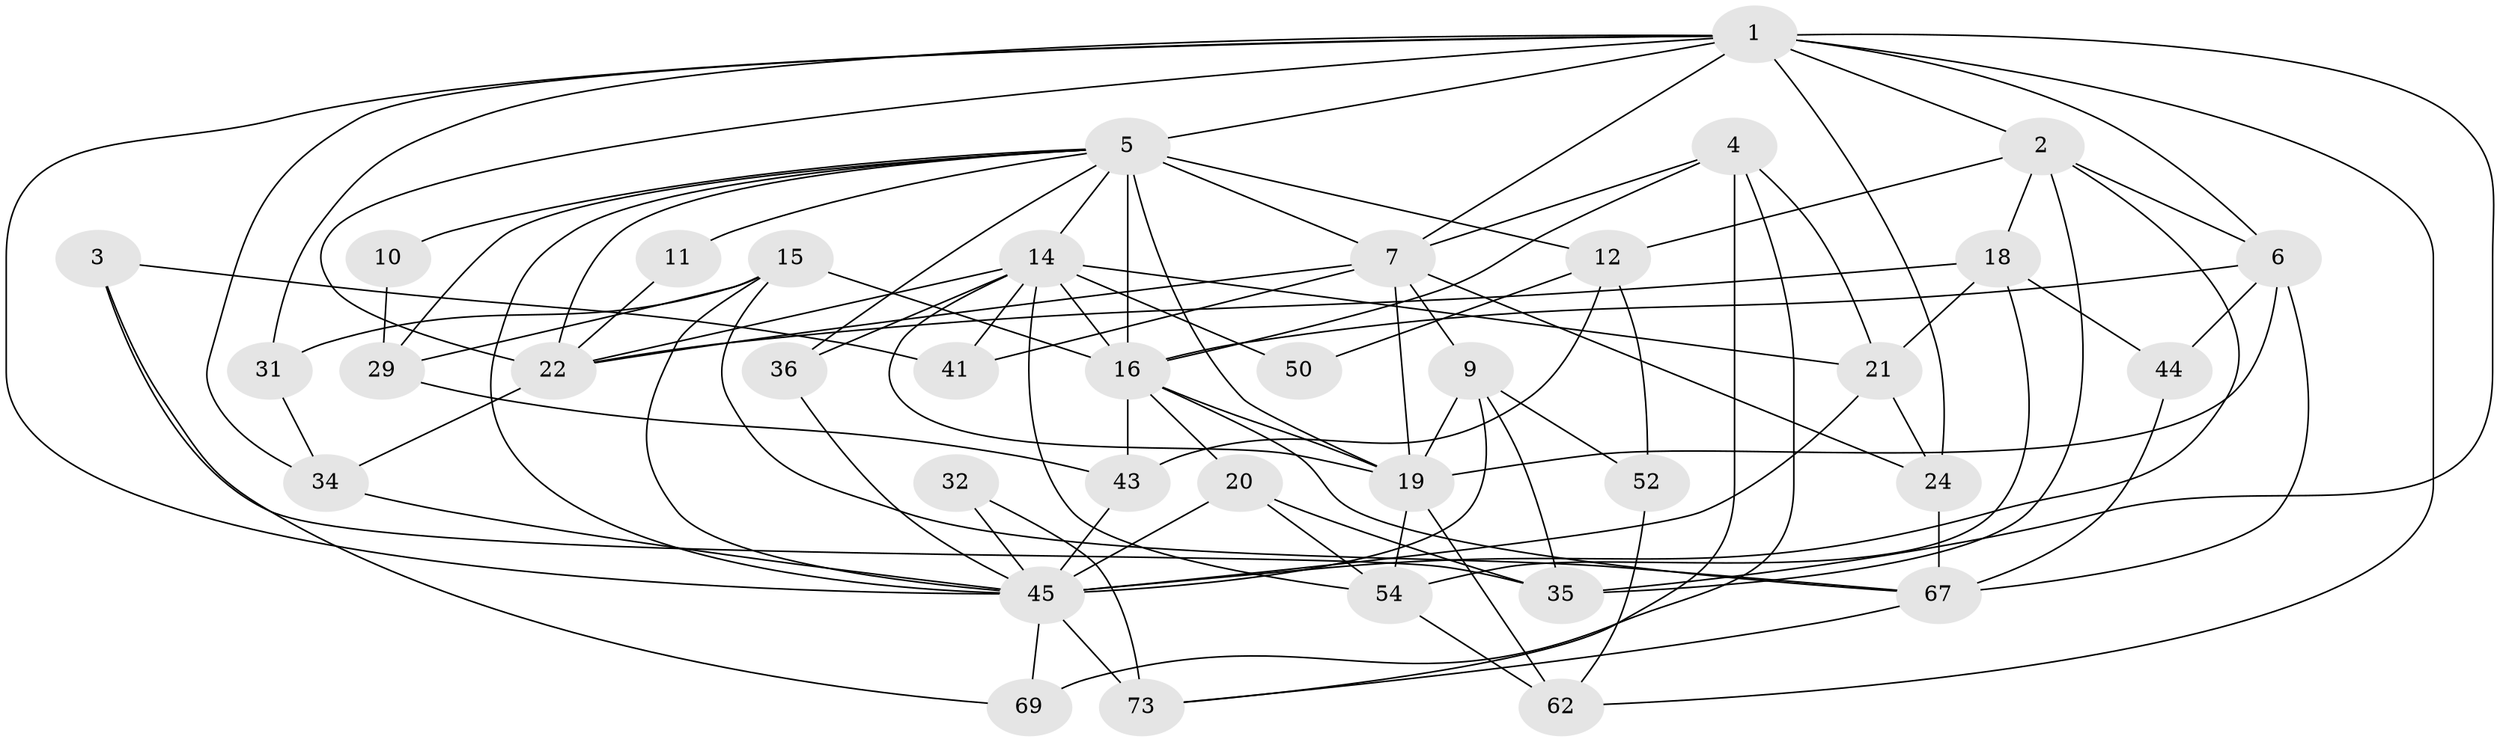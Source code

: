 // original degree distribution, {5: 0.14666666666666667, 3: 0.30666666666666664, 4: 0.28, 2: 0.10666666666666667, 7: 0.05333333333333334, 6: 0.10666666666666667}
// Generated by graph-tools (version 1.1) at 2025/14/03/09/25 04:14:58]
// undirected, 37 vertices, 96 edges
graph export_dot {
graph [start="1"]
  node [color=gray90,style=filled];
  1 [super="+8+17+63"];
  2 [super="+60+27"];
  3;
  4 [super="+38"];
  5 [super="+23+13"];
  6 [super="+46+74"];
  7 [super="+65"];
  9 [super="+30"];
  10;
  11;
  12 [super="+25+33"];
  14 [super="+48"];
  15 [super="+58"];
  16 [super="+64+56+28"];
  18 [super="+53"];
  19 [super="+39+49"];
  20;
  21 [super="+37+55"];
  22 [super="+40"];
  24;
  29;
  31;
  32;
  34;
  35 [super="+71"];
  36;
  41;
  43 [super="+57"];
  44;
  45 [super="+51+47"];
  50;
  52;
  54 [super="+61"];
  62;
  67;
  69;
  73;
  1 -- 5 [weight=2];
  1 -- 6 [weight=2];
  1 -- 34;
  1 -- 62;
  1 -- 31;
  1 -- 35;
  1 -- 22;
  1 -- 24;
  1 -- 7;
  1 -- 45;
  1 -- 2 [weight=2];
  2 -- 6;
  2 -- 35 [weight=2];
  2 -- 18;
  2 -- 12;
  2 -- 45;
  3 -- 69;
  3 -- 41;
  3 -- 35;
  4 -- 73;
  4 -- 7;
  4 -- 69;
  4 -- 21;
  4 -- 16;
  5 -- 22;
  5 -- 36;
  5 -- 7;
  5 -- 10;
  5 -- 11;
  5 -- 12 [weight=2];
  5 -- 19 [weight=2];
  5 -- 29;
  5 -- 45;
  5 -- 14;
  5 -- 16;
  6 -- 44;
  6 -- 67 [weight=2];
  6 -- 19;
  6 -- 16 [weight=2];
  7 -- 41;
  7 -- 22;
  7 -- 24;
  7 -- 9;
  7 -- 19;
  9 -- 52;
  9 -- 35;
  9 -- 45;
  9 -- 19;
  10 -- 29;
  11 -- 22;
  12 -- 50;
  12 -- 52;
  12 -- 43;
  14 -- 50;
  14 -- 22;
  14 -- 16;
  14 -- 19;
  14 -- 36;
  14 -- 21;
  14 -- 54 [weight=2];
  14 -- 41;
  15 -- 31;
  15 -- 67;
  15 -- 45;
  15 -- 29;
  15 -- 16;
  16 -- 43;
  16 -- 20;
  16 -- 19;
  16 -- 67;
  18 -- 44;
  18 -- 54 [weight=2];
  18 -- 22;
  18 -- 21;
  19 -- 54;
  19 -- 62;
  20 -- 35;
  20 -- 54;
  20 -- 45;
  21 -- 24;
  21 -- 45;
  22 -- 34;
  24 -- 67;
  29 -- 43;
  31 -- 34;
  32 -- 73;
  32 -- 45;
  34 -- 45;
  36 -- 45;
  43 -- 45;
  44 -- 67;
  45 -- 73 [weight=3];
  45 -- 69 [weight=2];
  52 -- 62;
  54 -- 62;
  67 -- 73;
}
